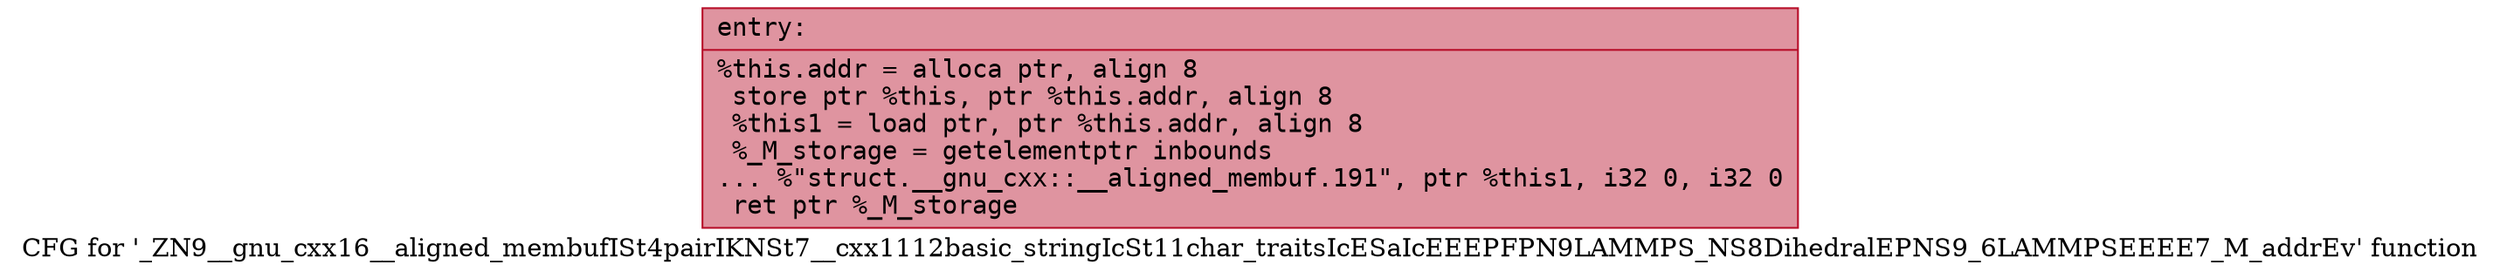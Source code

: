 digraph "CFG for '_ZN9__gnu_cxx16__aligned_membufISt4pairIKNSt7__cxx1112basic_stringIcSt11char_traitsIcESaIcEEEPFPN9LAMMPS_NS8DihedralEPNS9_6LAMMPSEEEE7_M_addrEv' function" {
	label="CFG for '_ZN9__gnu_cxx16__aligned_membufISt4pairIKNSt7__cxx1112basic_stringIcSt11char_traitsIcESaIcEEEPFPN9LAMMPS_NS8DihedralEPNS9_6LAMMPSEEEE7_M_addrEv' function";

	Node0x562846af27c0 [shape=record,color="#b70d28ff", style=filled, fillcolor="#b70d2870" fontname="Courier",label="{entry:\l|  %this.addr = alloca ptr, align 8\l  store ptr %this, ptr %this.addr, align 8\l  %this1 = load ptr, ptr %this.addr, align 8\l  %_M_storage = getelementptr inbounds\l... %\"struct.__gnu_cxx::__aligned_membuf.191\", ptr %this1, i32 0, i32 0\l  ret ptr %_M_storage\l}"];
}
